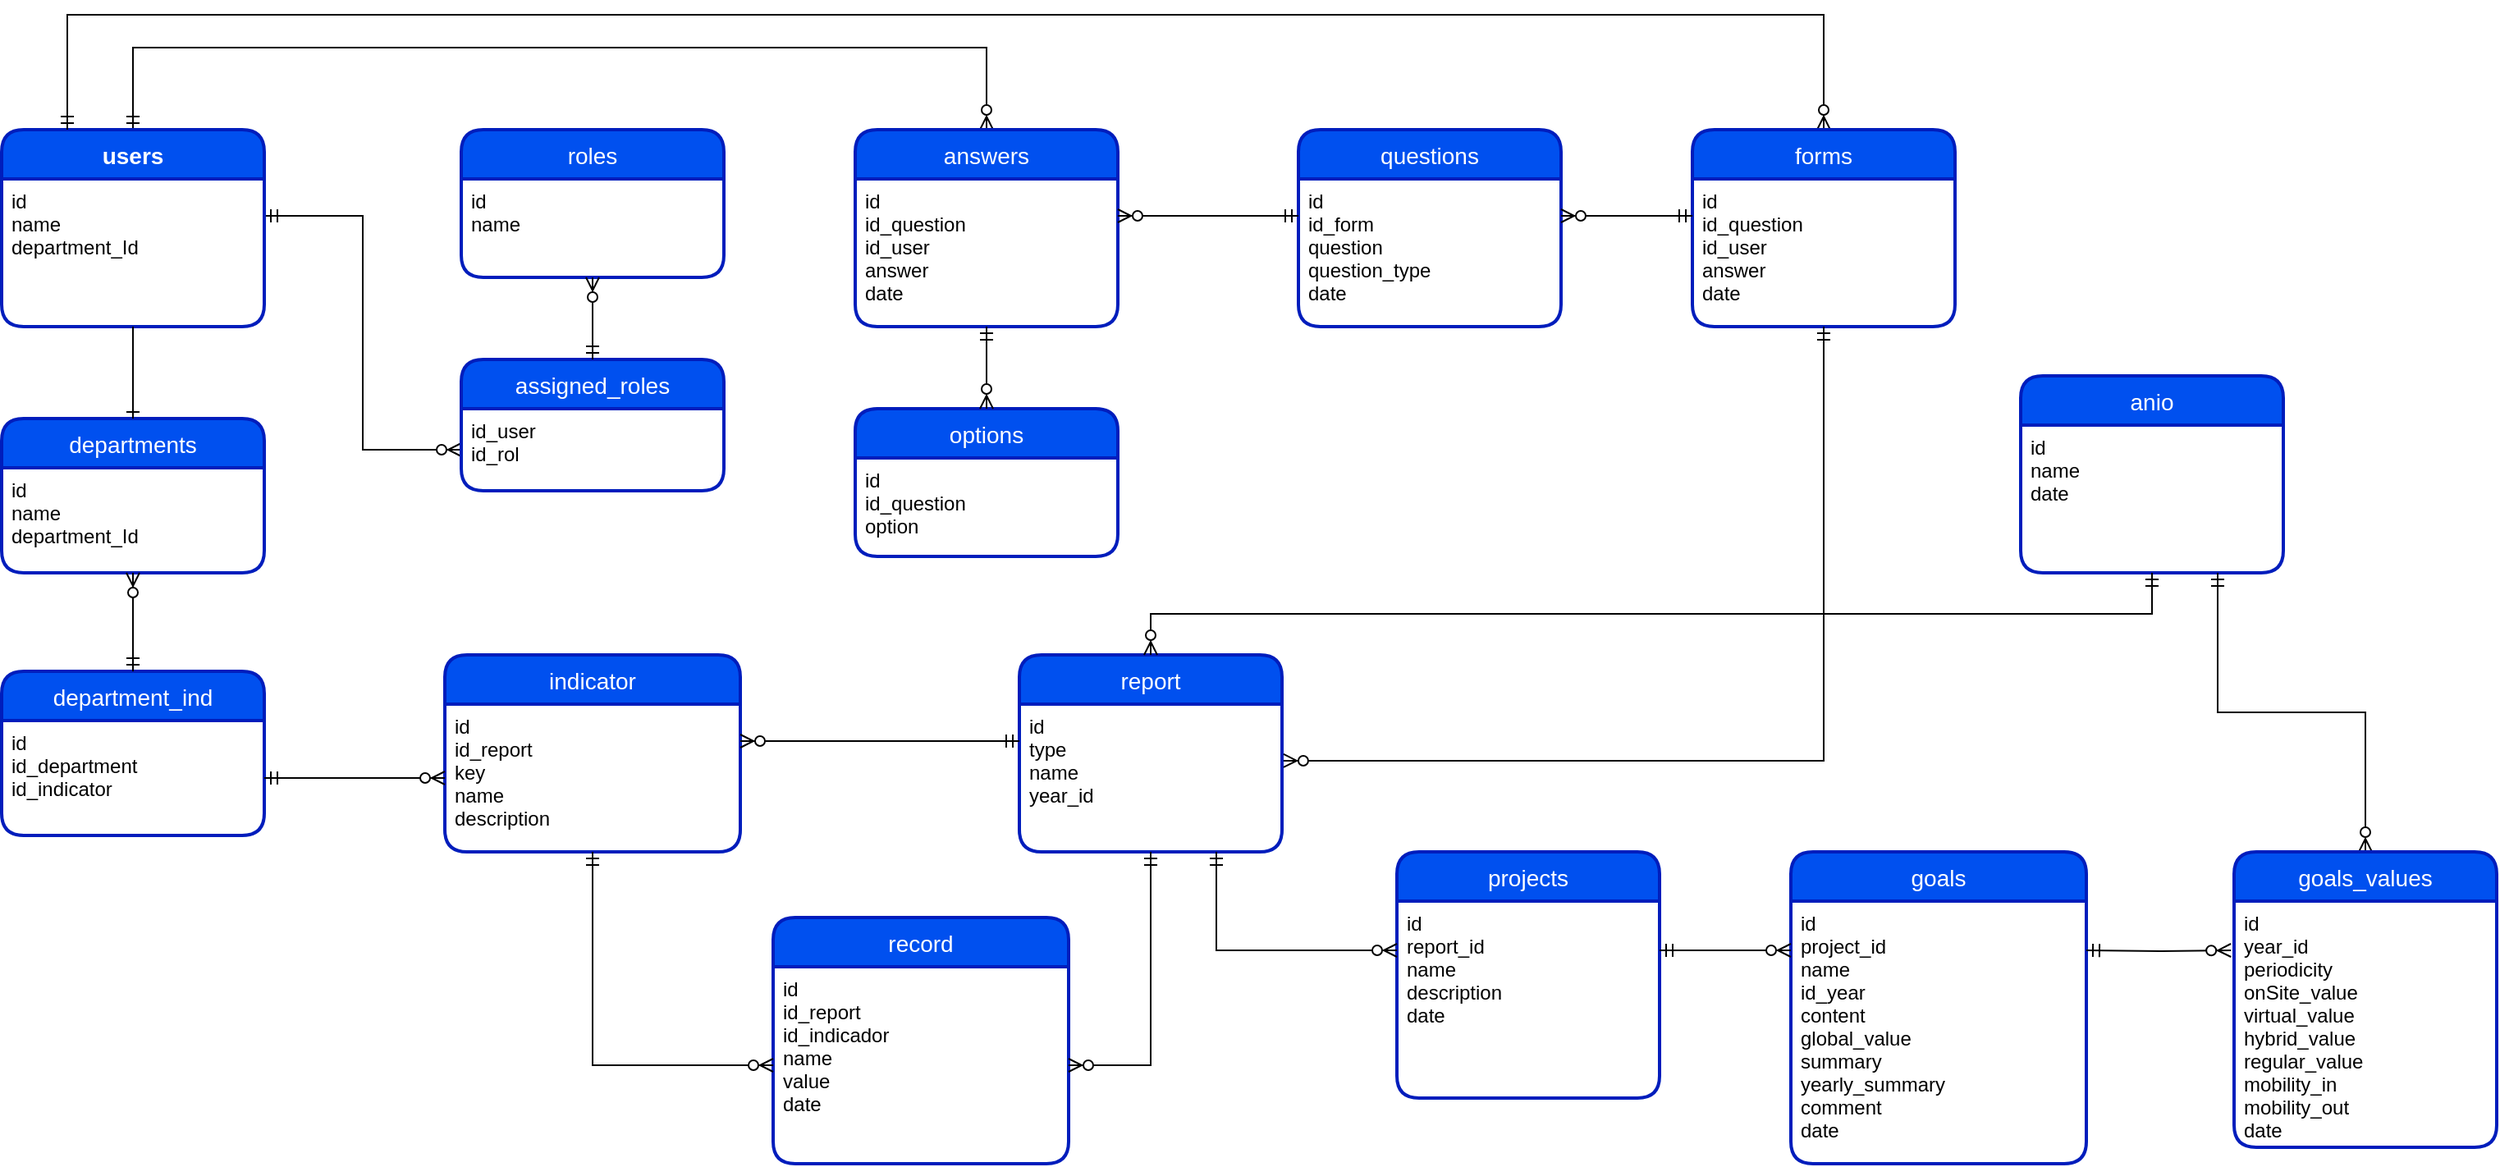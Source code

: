 <mxfile version="15.9.4" type="github">
  <diagram id="QcaPB6LnQUTitkFD0ahE" name="Page-1">
    <mxGraphModel dx="1186" dy="536" grid="1" gridSize="10" guides="1" tooltips="1" connect="1" arrows="1" fold="1" page="1" pageScale="1" pageWidth="1169" pageHeight="1654" math="0" shadow="0">
      <root>
        <mxCell id="0" />
        <mxCell id="1" parent="0" />
        <mxCell id="jw_hAJAAaO-pH3MRC7mS-18" value="" style="edgeStyle=orthogonalEdgeStyle;fontSize=12;html=1;endArrow=ERzeroToMany;startArrow=ERmandOne;rounded=0;exitX=1;exitY=0.25;exitDx=0;exitDy=0;verticalAlign=bottom;labelPosition=center;verticalLabelPosition=top;align=center;entryX=0;entryY=0.5;entryDx=0;entryDy=0;" parent="1" source="jw_hAJAAaO-pH3MRC7mS-67" target="jw_hAJAAaO-pH3MRC7mS-74" edge="1">
          <mxGeometry width="100" height="100" relative="1" as="geometry">
            <mxPoint x="230" y="255" as="sourcePoint" />
            <mxPoint x="290" y="411" as="targetPoint" />
          </mxGeometry>
        </mxCell>
        <mxCell id="jw_hAJAAaO-pH3MRC7mS-42" value="" style="fontSize=12;html=1;endArrow=ERzeroToMany;startArrow=ERmandOne;rounded=0;exitX=0.5;exitY=0;exitDx=0;exitDy=0;verticalAlign=bottom;labelPosition=center;verticalLabelPosition=top;align=center;entryX=0.5;entryY=0;entryDx=0;entryDy=0;edgeStyle=elbowEdgeStyle;" parent="1" source="jw_hAJAAaO-pH3MRC7mS-66" target="jw_hAJAAaO-pH3MRC7mS-78" edge="1">
          <mxGeometry width="100" height="100" relative="1" as="geometry">
            <mxPoint x="185" y="220" as="sourcePoint" />
            <mxPoint x="600" y="220" as="targetPoint" />
            <Array as="points">
              <mxPoint x="320" y="80" />
            </Array>
          </mxGeometry>
        </mxCell>
        <mxCell id="jw_hAJAAaO-pH3MRC7mS-66" value="users" style="swimlane;childLayout=stackLayout;horizontal=1;startSize=30;horizontalStack=0;rounded=1;fontSize=14;fontStyle=1;strokeWidth=2;resizeParent=0;resizeLast=1;shadow=0;dashed=0;align=center;fillColor=#0050ef;fontColor=#ffffff;strokeColor=#001DBC;" parent="1" vertex="1">
          <mxGeometry x="50" y="130" width="160" height="120" as="geometry" />
        </mxCell>
        <mxCell id="jw_hAJAAaO-pH3MRC7mS-67" value="id&#xa;name&#xa;department_Id" style="align=left;strokeColor=none;fillColor=none;spacingLeft=4;fontSize=12;verticalAlign=top;resizable=0;rotatable=0;part=1;" parent="jw_hAJAAaO-pH3MRC7mS-66" vertex="1">
          <mxGeometry y="30" width="160" height="90" as="geometry" />
        </mxCell>
        <mxCell id="jw_hAJAAaO-pH3MRC7mS-69" value="departments" style="swimlane;childLayout=stackLayout;horizontal=1;startSize=30;horizontalStack=0;rounded=1;fontSize=14;fontStyle=0;strokeWidth=2;resizeParent=0;resizeLast=1;shadow=0;dashed=0;align=center;fillColor=#0050ef;fontColor=#ffffff;strokeColor=#001DBC;" parent="1" vertex="1">
          <mxGeometry x="50" y="306" width="160" height="94" as="geometry" />
        </mxCell>
        <mxCell id="jw_hAJAAaO-pH3MRC7mS-70" value="id&#xa;name&#xa;department_Id" style="align=left;strokeColor=none;fillColor=none;spacingLeft=4;fontSize=12;verticalAlign=top;resizable=0;rotatable=0;part=1;" parent="jw_hAJAAaO-pH3MRC7mS-69" vertex="1">
          <mxGeometry y="30" width="160" height="64" as="geometry" />
        </mxCell>
        <mxCell id="jw_hAJAAaO-pH3MRC7mS-72" value="" style="fontSize=12;html=1;endArrow=ERone;endFill=1;rounded=0;exitX=0.5;exitY=1;exitDx=0;exitDy=0;entryX=0.5;entryY=0;entryDx=0;entryDy=0;" parent="1" source="jw_hAJAAaO-pH3MRC7mS-67" target="jw_hAJAAaO-pH3MRC7mS-69" edge="1">
          <mxGeometry width="100" height="100" relative="1" as="geometry">
            <mxPoint x="360" y="360" as="sourcePoint" />
            <mxPoint x="460" y="260" as="targetPoint" />
          </mxGeometry>
        </mxCell>
        <mxCell id="jw_hAJAAaO-pH3MRC7mS-73" value="assigned_roles" style="swimlane;childLayout=stackLayout;horizontal=1;startSize=30;horizontalStack=0;rounded=1;fontSize=14;fontStyle=0;strokeWidth=2;resizeParent=0;resizeLast=1;shadow=0;dashed=0;align=center;fillColor=#0050ef;fontColor=#ffffff;strokeColor=#001DBC;" parent="1" vertex="1">
          <mxGeometry x="330" y="270" width="160" height="80" as="geometry" />
        </mxCell>
        <mxCell id="jw_hAJAAaO-pH3MRC7mS-74" value="id_user&#xa;id_rol" style="align=left;strokeColor=none;fillColor=none;spacingLeft=4;fontSize=12;verticalAlign=top;resizable=0;rotatable=0;part=1;" parent="jw_hAJAAaO-pH3MRC7mS-73" vertex="1">
          <mxGeometry y="30" width="160" height="50" as="geometry" />
        </mxCell>
        <mxCell id="jw_hAJAAaO-pH3MRC7mS-75" value="roles" style="swimlane;childLayout=stackLayout;horizontal=1;startSize=30;horizontalStack=0;rounded=1;fontSize=14;fontStyle=0;strokeWidth=2;resizeParent=0;resizeLast=1;shadow=0;dashed=0;align=center;fillColor=#0050ef;fontColor=#ffffff;strokeColor=#001DBC;" parent="1" vertex="1">
          <mxGeometry x="330" y="130" width="160" height="90" as="geometry" />
        </mxCell>
        <mxCell id="jw_hAJAAaO-pH3MRC7mS-76" value="id&#xa;name" style="align=left;strokeColor=none;fillColor=none;spacingLeft=4;fontSize=12;verticalAlign=top;resizable=0;rotatable=0;part=1;" parent="jw_hAJAAaO-pH3MRC7mS-75" vertex="1">
          <mxGeometry y="30" width="160" height="60" as="geometry" />
        </mxCell>
        <mxCell id="jw_hAJAAaO-pH3MRC7mS-88" style="edgeStyle=none;rounded=0;orthogonalLoop=1;jettySize=auto;html=1;exitX=0.75;exitY=1;exitDx=0;exitDy=0;fontSize=12;" parent="jw_hAJAAaO-pH3MRC7mS-75" source="jw_hAJAAaO-pH3MRC7mS-76" target="jw_hAJAAaO-pH3MRC7mS-76" edge="1">
          <mxGeometry relative="1" as="geometry" />
        </mxCell>
        <mxCell id="jw_hAJAAaO-pH3MRC7mS-77" value="" style="fontSize=12;html=1;endArrow=ERzeroToMany;startArrow=ERmandOne;rounded=0;verticalAlign=bottom;labelPosition=center;verticalLabelPosition=top;align=center;entryX=0.5;entryY=1;entryDx=0;entryDy=0;exitX=0.5;exitY=0;exitDx=0;exitDy=0;" parent="1" source="jw_hAJAAaO-pH3MRC7mS-73" target="jw_hAJAAaO-pH3MRC7mS-76" edge="1">
          <mxGeometry width="100" height="100" relative="1" as="geometry">
            <mxPoint x="340" y="310" as="sourcePoint" />
            <mxPoint x="270" y="391" as="targetPoint" />
          </mxGeometry>
        </mxCell>
        <mxCell id="jw_hAJAAaO-pH3MRC7mS-78" value="answers" style="swimlane;childLayout=stackLayout;horizontal=1;startSize=30;horizontalStack=0;rounded=1;fontSize=14;fontStyle=0;strokeWidth=2;resizeParent=0;resizeLast=1;shadow=0;dashed=0;align=center;fillColor=#0050ef;fontColor=#ffffff;strokeColor=#001DBC;" parent="1" vertex="1">
          <mxGeometry x="570" y="130" width="160" height="120" as="geometry">
            <mxRectangle x="520" y="250" width="80" height="30" as="alternateBounds" />
          </mxGeometry>
        </mxCell>
        <mxCell id="jw_hAJAAaO-pH3MRC7mS-79" value="id&#xa;id_question&#xa;id_user&#xa;answer&#xa;date" style="align=left;strokeColor=none;fillColor=none;spacingLeft=4;fontSize=12;verticalAlign=top;resizable=0;rotatable=0;part=1;" parent="jw_hAJAAaO-pH3MRC7mS-78" vertex="1">
          <mxGeometry y="30" width="160" height="90" as="geometry" />
        </mxCell>
        <mxCell id="jw_hAJAAaO-pH3MRC7mS-80" value="" style="fontSize=12;html=1;endArrow=ERzeroToMany;startArrow=ERmandOne;rounded=0;exitX=0.25;exitY=0;exitDx=0;exitDy=0;verticalAlign=bottom;labelPosition=center;verticalLabelPosition=top;align=center;entryX=0.5;entryY=0;entryDx=0;entryDy=0;edgeStyle=elbowEdgeStyle;" parent="1" source="jw_hAJAAaO-pH3MRC7mS-66" target="jw_hAJAAaO-pH3MRC7mS-81" edge="1">
          <mxGeometry width="100" height="100" relative="1" as="geometry">
            <mxPoint x="140" y="140" as="sourcePoint" />
            <mxPoint x="725" y="110" as="targetPoint" />
            <Array as="points">
              <mxPoint x="330" y="60" />
            </Array>
          </mxGeometry>
        </mxCell>
        <mxCell id="jw_hAJAAaO-pH3MRC7mS-81" value="forms" style="swimlane;childLayout=stackLayout;horizontal=1;startSize=30;horizontalStack=0;rounded=1;fontSize=14;fontStyle=0;strokeWidth=2;resizeParent=0;resizeLast=1;shadow=0;dashed=0;align=center;fillColor=#0050ef;fontColor=#ffffff;strokeColor=#001DBC;" parent="1" vertex="1">
          <mxGeometry x="1080" y="130" width="160" height="120" as="geometry">
            <mxRectangle x="520" y="250" width="80" height="30" as="alternateBounds" />
          </mxGeometry>
        </mxCell>
        <mxCell id="jw_hAJAAaO-pH3MRC7mS-82" value="id&#xa;id_question&#xa;id_user&#xa;answer&#xa;date" style="align=left;strokeColor=none;fillColor=none;spacingLeft=4;fontSize=12;verticalAlign=top;resizable=0;rotatable=0;part=1;" parent="jw_hAJAAaO-pH3MRC7mS-81" vertex="1">
          <mxGeometry y="30" width="160" height="90" as="geometry" />
        </mxCell>
        <mxCell id="jw_hAJAAaO-pH3MRC7mS-84" value="options" style="swimlane;childLayout=stackLayout;horizontal=1;startSize=30;horizontalStack=0;rounded=1;fontSize=14;fontStyle=0;strokeWidth=2;resizeParent=0;resizeLast=1;shadow=0;dashed=0;align=center;fillColor=#0050ef;fontColor=#ffffff;strokeColor=#001DBC;" parent="1" vertex="1">
          <mxGeometry x="570" y="300" width="160" height="90" as="geometry">
            <mxRectangle x="520" y="250" width="80" height="30" as="alternateBounds" />
          </mxGeometry>
        </mxCell>
        <mxCell id="jw_hAJAAaO-pH3MRC7mS-85" value="id&#xa;id_question&#xa;option" style="align=left;strokeColor=none;fillColor=none;spacingLeft=4;fontSize=12;verticalAlign=top;resizable=0;rotatable=0;part=1;" parent="jw_hAJAAaO-pH3MRC7mS-84" vertex="1">
          <mxGeometry y="30" width="160" height="60" as="geometry" />
        </mxCell>
        <mxCell id="jw_hAJAAaO-pH3MRC7mS-86" value="report" style="swimlane;childLayout=stackLayout;horizontal=1;startSize=30;horizontalStack=0;rounded=1;fontSize=14;fontStyle=0;strokeWidth=2;resizeParent=0;resizeLast=1;shadow=0;dashed=0;align=center;fillColor=#0050ef;fontColor=#ffffff;strokeColor=#001DBC;" parent="1" vertex="1">
          <mxGeometry x="670" y="450" width="160" height="120" as="geometry">
            <mxRectangle x="520" y="250" width="80" height="30" as="alternateBounds" />
          </mxGeometry>
        </mxCell>
        <mxCell id="jw_hAJAAaO-pH3MRC7mS-87" value="id&#xa;type&#xa;name&#xa;year_id" style="align=left;strokeColor=none;fillColor=none;spacingLeft=4;fontSize=12;verticalAlign=top;resizable=0;rotatable=0;part=1;" parent="jw_hAJAAaO-pH3MRC7mS-86" vertex="1">
          <mxGeometry y="30" width="160" height="90" as="geometry" />
        </mxCell>
        <mxCell id="jw_hAJAAaO-pH3MRC7mS-89" value="" style="fontSize=12;html=1;endArrow=ERzeroToMany;startArrow=ERmandOne;rounded=0;verticalAlign=bottom;labelPosition=center;verticalLabelPosition=top;align=center;entryX=0.5;entryY=0;entryDx=0;entryDy=0;exitX=0.5;exitY=1;exitDx=0;exitDy=0;" parent="1" source="jw_hAJAAaO-pH3MRC7mS-79" target="jw_hAJAAaO-pH3MRC7mS-84" edge="1">
          <mxGeometry width="100" height="100" relative="1" as="geometry">
            <mxPoint x="420" y="280" as="sourcePoint" />
            <mxPoint x="420" y="230" as="targetPoint" />
          </mxGeometry>
        </mxCell>
        <mxCell id="jw_hAJAAaO-pH3MRC7mS-90" value="" style="fontSize=12;html=1;endArrow=ERzeroToMany;startArrow=ERmandOne;rounded=0;verticalAlign=bottom;labelPosition=center;verticalLabelPosition=top;align=center;exitX=0.5;exitY=1;exitDx=0;exitDy=0;entryX=1.006;entryY=0.383;entryDx=0;entryDy=0;edgeStyle=orthogonalEdgeStyle;entryPerimeter=0;" parent="1" source="jw_hAJAAaO-pH3MRC7mS-82" target="jw_hAJAAaO-pH3MRC7mS-87" edge="1">
          <mxGeometry width="100" height="100" relative="1" as="geometry">
            <mxPoint x="870" y="300" as="sourcePoint" />
            <mxPoint x="990" y="340" as="targetPoint" />
          </mxGeometry>
        </mxCell>
        <mxCell id="jw_hAJAAaO-pH3MRC7mS-91" value="department_ind" style="swimlane;childLayout=stackLayout;horizontal=1;startSize=30;horizontalStack=0;rounded=1;fontSize=14;fontStyle=0;strokeWidth=2;resizeParent=0;resizeLast=1;shadow=0;dashed=0;align=center;fillColor=#0050ef;fontColor=#ffffff;strokeColor=#001DBC;" parent="1" vertex="1">
          <mxGeometry x="50" y="460" width="160" height="100" as="geometry">
            <mxRectangle x="520" y="250" width="80" height="30" as="alternateBounds" />
          </mxGeometry>
        </mxCell>
        <mxCell id="jw_hAJAAaO-pH3MRC7mS-92" value="id&#xa;id_department&#xa;id_indicator" style="align=left;strokeColor=none;fillColor=none;spacingLeft=4;fontSize=12;verticalAlign=top;resizable=0;rotatable=0;part=1;" parent="jw_hAJAAaO-pH3MRC7mS-91" vertex="1">
          <mxGeometry y="30" width="160" height="70" as="geometry" />
        </mxCell>
        <mxCell id="jw_hAJAAaO-pH3MRC7mS-93" value="" style="fontSize=12;html=1;endArrow=ERzeroToMany;startArrow=ERmandOne;rounded=0;verticalAlign=bottom;labelPosition=center;verticalLabelPosition=top;align=center;entryX=0.5;entryY=1;entryDx=0;entryDy=0;exitX=0.5;exitY=0;exitDx=0;exitDy=0;" parent="1" source="jw_hAJAAaO-pH3MRC7mS-91" target="jw_hAJAAaO-pH3MRC7mS-70" edge="1">
          <mxGeometry width="100" height="100" relative="1" as="geometry">
            <mxPoint x="660" y="260" as="sourcePoint" />
            <mxPoint x="660" y="310" as="targetPoint" />
          </mxGeometry>
        </mxCell>
        <mxCell id="jw_hAJAAaO-pH3MRC7mS-94" value="indicator" style="swimlane;childLayout=stackLayout;horizontal=1;startSize=30;horizontalStack=0;rounded=1;fontSize=14;fontStyle=0;strokeWidth=2;resizeParent=0;resizeLast=1;shadow=0;dashed=0;align=center;fillColor=#0050ef;fontColor=#ffffff;strokeColor=#001DBC;" parent="1" vertex="1">
          <mxGeometry x="320" y="450" width="180" height="120" as="geometry">
            <mxRectangle x="520" y="250" width="80" height="30" as="alternateBounds" />
          </mxGeometry>
        </mxCell>
        <mxCell id="jw_hAJAAaO-pH3MRC7mS-95" value="id&#xa;id_report&#xa;key&#xa;name&#xa;description" style="align=left;strokeColor=none;fillColor=none;spacingLeft=4;fontSize=12;verticalAlign=top;resizable=0;rotatable=0;part=1;" parent="jw_hAJAAaO-pH3MRC7mS-94" vertex="1">
          <mxGeometry y="30" width="180" height="90" as="geometry" />
        </mxCell>
        <mxCell id="jw_hAJAAaO-pH3MRC7mS-96" value="" style="fontSize=12;html=1;endArrow=ERzeroToMany;startArrow=ERmandOne;rounded=0;verticalAlign=bottom;labelPosition=center;verticalLabelPosition=top;align=center;entryX=0;entryY=0.5;entryDx=0;entryDy=0;exitX=1;exitY=0.5;exitDx=0;exitDy=0;" parent="1" source="jw_hAJAAaO-pH3MRC7mS-92" target="jw_hAJAAaO-pH3MRC7mS-95" edge="1">
          <mxGeometry width="100" height="100" relative="1" as="geometry">
            <mxPoint x="140" y="470" as="sourcePoint" />
            <mxPoint x="140" y="410" as="targetPoint" />
          </mxGeometry>
        </mxCell>
        <mxCell id="jw_hAJAAaO-pH3MRC7mS-97" value="record" style="swimlane;childLayout=stackLayout;horizontal=1;startSize=30;horizontalStack=0;rounded=1;fontSize=14;fontStyle=0;strokeWidth=2;resizeParent=0;resizeLast=1;shadow=0;dashed=0;align=center;fillColor=#0050ef;fontColor=#ffffff;strokeColor=#001DBC;" parent="1" vertex="1">
          <mxGeometry x="520" y="610" width="180" height="150" as="geometry">
            <mxRectangle x="520" y="250" width="80" height="30" as="alternateBounds" />
          </mxGeometry>
        </mxCell>
        <mxCell id="jw_hAJAAaO-pH3MRC7mS-98" value="id&#xa;id_report&#xa;id_indicador&#xa;name&#xa;value&#xa;date" style="align=left;strokeColor=none;fillColor=none;spacingLeft=4;fontSize=12;verticalAlign=top;resizable=0;rotatable=0;part=1;" parent="jw_hAJAAaO-pH3MRC7mS-97" vertex="1">
          <mxGeometry y="30" width="180" height="120" as="geometry" />
        </mxCell>
        <mxCell id="jw_hAJAAaO-pH3MRC7mS-99" value="" style="fontSize=12;html=1;endArrow=ERzeroToMany;startArrow=ERmandOne;rounded=0;verticalAlign=bottom;labelPosition=center;verticalLabelPosition=top;align=center;exitX=0.5;exitY=1;exitDx=0;exitDy=0;edgeStyle=orthogonalEdgeStyle;entryX=1;entryY=0.5;entryDx=0;entryDy=0;" parent="1" source="jw_hAJAAaO-pH3MRC7mS-87" target="jw_hAJAAaO-pH3MRC7mS-98" edge="1">
          <mxGeometry width="100" height="100" relative="1" as="geometry">
            <mxPoint x="220" y="535" as="sourcePoint" />
            <mxPoint x="700" y="663" as="targetPoint" />
          </mxGeometry>
        </mxCell>
        <mxCell id="jw_hAJAAaO-pH3MRC7mS-100" value="" style="fontSize=12;html=1;endArrow=ERzeroToMany;startArrow=ERmandOne;rounded=0;verticalAlign=bottom;labelPosition=center;verticalLabelPosition=top;align=center;entryX=1;entryY=0.25;entryDx=0;entryDy=0;exitX=0;exitY=0.25;exitDx=0;exitDy=0;" parent="1" source="jw_hAJAAaO-pH3MRC7mS-87" target="jw_hAJAAaO-pH3MRC7mS-95" edge="1">
          <mxGeometry width="100" height="100" relative="1" as="geometry">
            <mxPoint x="660" y="503" as="sourcePoint" />
            <mxPoint x="610" y="509.5" as="targetPoint" />
          </mxGeometry>
        </mxCell>
        <mxCell id="mCT9RTZwNJDIby6djry6-1" value="questions" style="swimlane;childLayout=stackLayout;horizontal=1;startSize=30;horizontalStack=0;rounded=1;fontSize=14;fontStyle=0;strokeWidth=2;resizeParent=0;resizeLast=1;shadow=0;dashed=0;align=center;fillColor=#0050ef;fontColor=#ffffff;strokeColor=#001DBC;" parent="1" vertex="1">
          <mxGeometry x="840" y="130" width="160" height="120" as="geometry">
            <mxRectangle x="520" y="250" width="80" height="30" as="alternateBounds" />
          </mxGeometry>
        </mxCell>
        <mxCell id="mCT9RTZwNJDIby6djry6-2" value="id&#xa;id_form&#xa;question&#xa;question_type&#xa;date" style="align=left;strokeColor=none;fillColor=none;spacingLeft=4;fontSize=12;verticalAlign=top;resizable=0;rotatable=0;part=1;" parent="mCT9RTZwNJDIby6djry6-1" vertex="1">
          <mxGeometry y="30" width="160" height="90" as="geometry" />
        </mxCell>
        <mxCell id="mCT9RTZwNJDIby6djry6-3" value="" style="fontSize=12;html=1;endArrow=ERzeroToMany;startArrow=ERmandOne;rounded=0;verticalAlign=bottom;labelPosition=center;verticalLabelPosition=top;align=center;entryX=1;entryY=0.25;entryDx=0;entryDy=0;exitX=0;exitY=0.25;exitDx=0;exitDy=0;" parent="1" source="jw_hAJAAaO-pH3MRC7mS-82" target="mCT9RTZwNJDIby6djry6-2" edge="1">
          <mxGeometry width="100" height="100" relative="1" as="geometry">
            <mxPoint x="680" y="512.5" as="sourcePoint" />
            <mxPoint x="510" y="512.5" as="targetPoint" />
            <Array as="points" />
          </mxGeometry>
        </mxCell>
        <mxCell id="mCT9RTZwNJDIby6djry6-5" value="" style="fontSize=12;html=1;endArrow=ERzeroToMany;startArrow=ERmandOne;rounded=0;verticalAlign=bottom;labelPosition=center;verticalLabelPosition=top;align=center;entryX=1;entryY=0.25;entryDx=0;entryDy=0;exitX=0;exitY=0.25;exitDx=0;exitDy=0;" parent="1" source="mCT9RTZwNJDIby6djry6-2" target="jw_hAJAAaO-pH3MRC7mS-79" edge="1">
          <mxGeometry width="100" height="100" relative="1" as="geometry">
            <mxPoint x="1090" y="192.5" as="sourcePoint" />
            <mxPoint x="1010" y="192.5" as="targetPoint" />
            <Array as="points" />
          </mxGeometry>
        </mxCell>
        <mxCell id="mCT9RTZwNJDIby6djry6-6" value="" style="fontSize=12;html=1;endArrow=ERzeroToMany;startArrow=ERmandOne;rounded=0;verticalAlign=bottom;labelPosition=center;verticalLabelPosition=top;align=center;exitX=0.5;exitY=1;exitDx=0;exitDy=0;edgeStyle=orthogonalEdgeStyle;entryX=0;entryY=0.5;entryDx=0;entryDy=0;" parent="1" source="jw_hAJAAaO-pH3MRC7mS-95" target="jw_hAJAAaO-pH3MRC7mS-98" edge="1">
          <mxGeometry width="100" height="100" relative="1" as="geometry">
            <mxPoint x="760" y="580" as="sourcePoint" />
            <mxPoint x="710" y="710" as="targetPoint" />
          </mxGeometry>
        </mxCell>
        <mxCell id="DPSCRcqHnvEarZe6nph0-1" value="projects" style="swimlane;childLayout=stackLayout;horizontal=1;startSize=30;horizontalStack=0;rounded=1;fontSize=14;fontStyle=0;strokeWidth=2;resizeParent=0;resizeLast=1;shadow=0;dashed=0;align=center;fillColor=#0050ef;fontColor=#ffffff;strokeColor=#001DBC;" vertex="1" parent="1">
          <mxGeometry x="900" y="570" width="160" height="150" as="geometry">
            <mxRectangle x="520" y="250" width="80" height="30" as="alternateBounds" />
          </mxGeometry>
        </mxCell>
        <mxCell id="DPSCRcqHnvEarZe6nph0-2" value="id&#xa;report_id&#xa;name&#xa;description&#xa;date" style="align=left;strokeColor=none;fillColor=none;spacingLeft=4;fontSize=12;verticalAlign=top;resizable=0;rotatable=0;part=1;" vertex="1" parent="DPSCRcqHnvEarZe6nph0-1">
          <mxGeometry y="30" width="160" height="120" as="geometry" />
        </mxCell>
        <mxCell id="DPSCRcqHnvEarZe6nph0-3" value="" style="fontSize=12;html=1;endArrow=ERzeroToMany;startArrow=ERmandOne;rounded=0;verticalAlign=bottom;labelPosition=center;verticalLabelPosition=top;align=center;exitX=0.75;exitY=1;exitDx=0;exitDy=0;edgeStyle=orthogonalEdgeStyle;entryX=0;entryY=0.25;entryDx=0;entryDy=0;" edge="1" parent="1" source="jw_hAJAAaO-pH3MRC7mS-87" target="DPSCRcqHnvEarZe6nph0-2">
          <mxGeometry width="100" height="100" relative="1" as="geometry">
            <mxPoint x="760" y="580" as="sourcePoint" />
            <mxPoint x="710" y="710" as="targetPoint" />
          </mxGeometry>
        </mxCell>
        <mxCell id="DPSCRcqHnvEarZe6nph0-4" value="goals" style="swimlane;childLayout=stackLayout;horizontal=1;startSize=30;horizontalStack=0;rounded=1;fontSize=14;fontStyle=0;strokeWidth=2;resizeParent=0;resizeLast=1;shadow=0;dashed=0;align=center;fillColor=#0050ef;fontColor=#ffffff;strokeColor=#001DBC;" vertex="1" parent="1">
          <mxGeometry x="1140" y="570" width="180" height="190" as="geometry">
            <mxRectangle x="520" y="250" width="80" height="30" as="alternateBounds" />
          </mxGeometry>
        </mxCell>
        <mxCell id="DPSCRcqHnvEarZe6nph0-5" value="id&#xa;project_id&#xa;name&#xa;id_year&#xa;content&#xa;global_value&#xa;summary&#xa;yearly_summary&#xa;comment&#xa;date" style="align=left;strokeColor=none;fillColor=none;spacingLeft=4;fontSize=12;verticalAlign=top;resizable=0;rotatable=0;part=1;" vertex="1" parent="DPSCRcqHnvEarZe6nph0-4">
          <mxGeometry y="30" width="180" height="160" as="geometry" />
        </mxCell>
        <mxCell id="DPSCRcqHnvEarZe6nph0-7" value="" style="fontSize=12;html=1;endArrow=ERzeroToMany;startArrow=ERmandOne;rounded=0;verticalAlign=bottom;labelPosition=center;verticalLabelPosition=top;align=center;exitX=1;exitY=0.25;exitDx=0;exitDy=0;edgeStyle=orthogonalEdgeStyle;" edge="1" parent="1" source="DPSCRcqHnvEarZe6nph0-2">
          <mxGeometry width="100" height="100" relative="1" as="geometry">
            <mxPoint x="800" y="580" as="sourcePoint" />
            <mxPoint x="1140" y="630" as="targetPoint" />
          </mxGeometry>
        </mxCell>
        <mxCell id="DPSCRcqHnvEarZe6nph0-8" value="anio" style="swimlane;childLayout=stackLayout;horizontal=1;startSize=30;horizontalStack=0;rounded=1;fontSize=14;fontStyle=0;strokeWidth=2;resizeParent=0;resizeLast=1;shadow=0;dashed=0;align=center;fillColor=#0050ef;fontColor=#ffffff;strokeColor=#001DBC;" vertex="1" parent="1">
          <mxGeometry x="1280" y="280" width="160" height="120" as="geometry">
            <mxRectangle x="520" y="250" width="80" height="30" as="alternateBounds" />
          </mxGeometry>
        </mxCell>
        <mxCell id="DPSCRcqHnvEarZe6nph0-9" value="id&#xa;name&#xa;date" style="align=left;strokeColor=none;fillColor=none;spacingLeft=4;fontSize=12;verticalAlign=top;resizable=0;rotatable=0;part=1;" vertex="1" parent="DPSCRcqHnvEarZe6nph0-8">
          <mxGeometry y="30" width="160" height="90" as="geometry" />
        </mxCell>
        <mxCell id="DPSCRcqHnvEarZe6nph0-10" value="" style="fontSize=12;html=1;endArrow=ERzeroToMany;startArrow=ERmandOne;rounded=0;verticalAlign=bottom;labelPosition=center;verticalLabelPosition=top;align=center;exitX=0.5;exitY=1;exitDx=0;exitDy=0;edgeStyle=orthogonalEdgeStyle;entryX=0.5;entryY=0;entryDx=0;entryDy=0;" edge="1" parent="1" source="DPSCRcqHnvEarZe6nph0-9" target="jw_hAJAAaO-pH3MRC7mS-86">
          <mxGeometry width="100" height="100" relative="1" as="geometry">
            <mxPoint x="1070" y="632.5" as="sourcePoint" />
            <mxPoint x="1150" y="632.5" as="targetPoint" />
          </mxGeometry>
        </mxCell>
        <mxCell id="DPSCRcqHnvEarZe6nph0-11" value="" style="fontSize=12;html=1;endArrow=ERzeroToMany;startArrow=ERmandOne;rounded=0;verticalAlign=bottom;labelPosition=center;verticalLabelPosition=top;align=center;exitX=0.75;exitY=1;exitDx=0;exitDy=0;edgeStyle=orthogonalEdgeStyle;entryX=0.5;entryY=0;entryDx=0;entryDy=0;" edge="1" parent="1" source="DPSCRcqHnvEarZe6nph0-9" target="DPSCRcqHnvEarZe6nph0-13">
          <mxGeometry width="100" height="100" relative="1" as="geometry">
            <mxPoint x="1370" y="410" as="sourcePoint" />
            <mxPoint x="760" y="460" as="targetPoint" />
          </mxGeometry>
        </mxCell>
        <mxCell id="DPSCRcqHnvEarZe6nph0-13" value="goals_values" style="swimlane;childLayout=stackLayout;horizontal=1;startSize=30;horizontalStack=0;rounded=1;fontSize=14;fontStyle=0;strokeWidth=2;resizeParent=0;resizeLast=1;shadow=0;dashed=0;align=center;fillColor=#0050ef;fontColor=#ffffff;strokeColor=#001DBC;" vertex="1" parent="1">
          <mxGeometry x="1410" y="570" width="160" height="180" as="geometry">
            <mxRectangle x="520" y="250" width="80" height="30" as="alternateBounds" />
          </mxGeometry>
        </mxCell>
        <mxCell id="DPSCRcqHnvEarZe6nph0-14" value="id&#xa;year_id&#xa;periodicity&#xa;onSite_value&#xa;virtual_value&#xa;hybrid_value&#xa;regular_value&#xa;mobility_in&#xa;mobility_out&#xa;date" style="align=left;strokeColor=none;fillColor=none;spacingLeft=4;fontSize=12;verticalAlign=top;resizable=0;rotatable=0;part=1;" vertex="1" parent="DPSCRcqHnvEarZe6nph0-13">
          <mxGeometry y="30" width="160" height="150" as="geometry" />
        </mxCell>
        <mxCell id="DPSCRcqHnvEarZe6nph0-17" value="" style="fontSize=12;html=1;endArrow=ERzeroToMany;startArrow=ERmandOne;rounded=0;verticalAlign=bottom;labelPosition=center;verticalLabelPosition=top;align=center;edgeStyle=orthogonalEdgeStyle;entryX=-0.012;entryY=0.2;entryDx=0;entryDy=0;entryPerimeter=0;" edge="1" parent="1" target="DPSCRcqHnvEarZe6nph0-14">
          <mxGeometry width="100" height="100" relative="1" as="geometry">
            <mxPoint x="1320" y="630" as="sourcePoint" />
            <mxPoint x="1650" y="510" as="targetPoint" />
          </mxGeometry>
        </mxCell>
      </root>
    </mxGraphModel>
  </diagram>
</mxfile>
